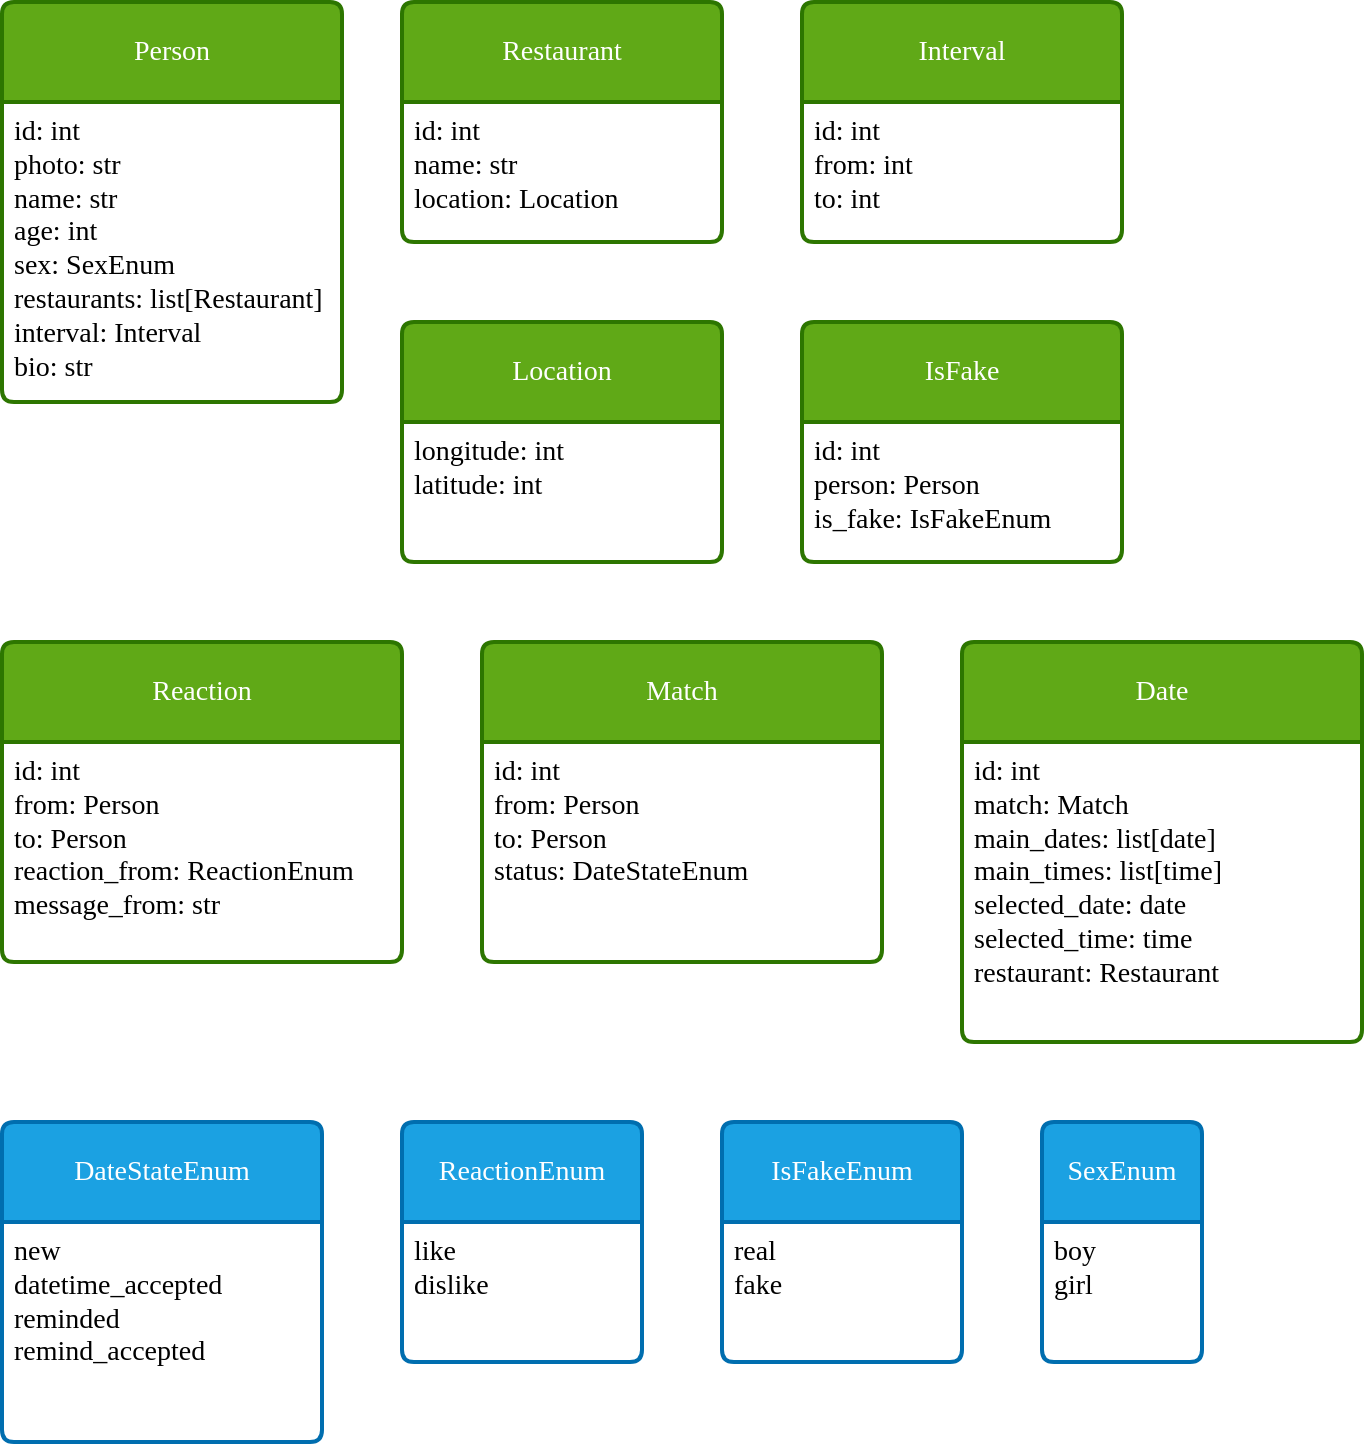 <mxfile version="21.2.0" type="github">
  <diagram name="Страница 1" id="IpyKYIGc66eHT6IRMl8n">
    <mxGraphModel dx="1106" dy="470" grid="1" gridSize="10" guides="1" tooltips="1" connect="1" arrows="1" fold="1" page="1" pageScale="1" pageWidth="827" pageHeight="1169" math="0" shadow="0">
      <root>
        <mxCell id="0" />
        <mxCell id="1" parent="0" />
        <mxCell id="sQHt2j1zjNg7_AkFd3IT-1" value="Person" style="swimlane;childLayout=stackLayout;horizontal=1;startSize=50;horizontalStack=0;rounded=1;fontSize=14;fontStyle=0;strokeWidth=2;resizeParent=0;resizeLast=1;shadow=0;dashed=0;align=center;arcSize=4;whiteSpace=wrap;html=1;fontFamily=Times New Roman;fillColor=#60a917;fontColor=#ffffff;strokeColor=#2D7600;" parent="1" vertex="1">
          <mxGeometry x="40" y="40" width="170" height="200" as="geometry">
            <mxRectangle x="40" y="40" width="80" height="50" as="alternateBounds" />
          </mxGeometry>
        </mxCell>
        <mxCell id="sQHt2j1zjNg7_AkFd3IT-2" value="id: int&lt;br&gt;photo: str&lt;br&gt;name: str&lt;br style=&quot;font-size: 14px;&quot;&gt;age: int&lt;br style=&quot;font-size: 14px;&quot;&gt;sex: SexEnum&lt;br style=&quot;font-size: 14px;&quot;&gt;restaurants: list[Restaurant]&lt;br style=&quot;font-size: 14px;&quot;&gt;interval: Interval&lt;br style=&quot;font-size: 14px;&quot;&gt;bio: str" style="align=left;strokeColor=none;fillColor=none;spacingLeft=4;fontSize=14;verticalAlign=top;resizable=0;rotatable=0;part=1;html=1;fontFamily=Times New Roman;" parent="sQHt2j1zjNg7_AkFd3IT-1" vertex="1">
          <mxGeometry y="50" width="170" height="150" as="geometry" />
        </mxCell>
        <mxCell id="o55dQj6tfbEgBVc8BPkl-1" value="Restaurant" style="swimlane;childLayout=stackLayout;horizontal=1;startSize=50;horizontalStack=0;rounded=1;fontSize=14;fontStyle=0;strokeWidth=2;resizeParent=0;resizeLast=1;shadow=0;dashed=0;align=center;arcSize=4;whiteSpace=wrap;html=1;fontFamily=Times New Roman;fillColor=#60a917;fontColor=#ffffff;strokeColor=#2D7600;" parent="1" vertex="1">
          <mxGeometry x="240" y="40" width="160" height="120" as="geometry" />
        </mxCell>
        <mxCell id="o55dQj6tfbEgBVc8BPkl-2" value="id: int&lt;br&gt;name: str&lt;br&gt;location: Location" style="align=left;strokeColor=none;fillColor=none;spacingLeft=4;fontSize=14;verticalAlign=top;resizable=0;rotatable=0;part=1;html=1;fontFamily=Times New Roman;" parent="o55dQj6tfbEgBVc8BPkl-1" vertex="1">
          <mxGeometry y="50" width="160" height="70" as="geometry" />
        </mxCell>
        <mxCell id="o55dQj6tfbEgBVc8BPkl-3" value="Interval" style="swimlane;childLayout=stackLayout;horizontal=1;startSize=50;horizontalStack=0;rounded=1;fontSize=14;fontStyle=0;strokeWidth=2;resizeParent=0;resizeLast=1;shadow=0;dashed=0;align=center;arcSize=4;whiteSpace=wrap;html=1;fontFamily=Times New Roman;fillColor=#60a917;fontColor=#ffffff;strokeColor=#2D7600;" parent="1" vertex="1">
          <mxGeometry x="440" y="40" width="160" height="120" as="geometry" />
        </mxCell>
        <mxCell id="o55dQj6tfbEgBVc8BPkl-4" value="id: int&lt;br&gt;from: int&lt;br style=&quot;font-size: 14px;&quot;&gt;to: int" style="align=left;strokeColor=none;fillColor=none;spacingLeft=4;fontSize=14;verticalAlign=top;resizable=0;rotatable=0;part=1;html=1;fontFamily=Times New Roman;" parent="o55dQj6tfbEgBVc8BPkl-3" vertex="1">
          <mxGeometry y="50" width="160" height="70" as="geometry" />
        </mxCell>
        <mxCell id="o55dQj6tfbEgBVc8BPkl-5" value="Reaction" style="swimlane;childLayout=stackLayout;horizontal=1;startSize=50;horizontalStack=0;rounded=1;fontSize=14;fontStyle=0;strokeWidth=2;resizeParent=0;resizeLast=1;shadow=0;dashed=0;align=center;arcSize=4;whiteSpace=wrap;html=1;fontFamily=Times New Roman;fillColor=#60a917;fontColor=#ffffff;strokeColor=#2D7600;" parent="1" vertex="1">
          <mxGeometry x="40" y="360" width="200" height="160" as="geometry" />
        </mxCell>
        <mxCell id="o55dQj6tfbEgBVc8BPkl-6" value="id: int&lt;br&gt;from: Person&lt;br style=&quot;font-size: 14px;&quot;&gt;to: Person&lt;br&gt;reaction_from: ReactionEnum&lt;br&gt;message_from: str" style="align=left;strokeColor=none;fillColor=none;spacingLeft=4;fontSize=14;verticalAlign=top;resizable=0;rotatable=0;part=1;html=1;fontFamily=Times New Roman;" parent="o55dQj6tfbEgBVc8BPkl-5" vertex="1">
          <mxGeometry y="50" width="200" height="110" as="geometry" />
        </mxCell>
        <mxCell id="o55dQj6tfbEgBVc8BPkl-46" value="" style="rounded=1;whiteSpace=wrap;html=1;fillColor=none;" parent="o55dQj6tfbEgBVc8BPkl-5" vertex="1">
          <mxGeometry y="160" width="200" as="geometry" />
        </mxCell>
        <mxCell id="o55dQj6tfbEgBVc8BPkl-24" value="Match" style="swimlane;childLayout=stackLayout;horizontal=1;startSize=50;horizontalStack=0;rounded=1;fontSize=14;fontStyle=0;strokeWidth=2;resizeParent=0;resizeLast=1;shadow=0;dashed=0;align=center;arcSize=4;whiteSpace=wrap;html=1;fontFamily=Times New Roman;fillColor=#60a917;fontColor=#ffffff;strokeColor=#2D7600;" parent="1" vertex="1">
          <mxGeometry x="280" y="360" width="200" height="160" as="geometry" />
        </mxCell>
        <mxCell id="o55dQj6tfbEgBVc8BPkl-25" value="id: int&lt;br&gt;from: Person&lt;br style=&quot;font-size: 14px;&quot;&gt;to: Person&lt;br&gt;status: DateStateEnum" style="align=left;strokeColor=none;fillColor=none;spacingLeft=4;fontSize=14;verticalAlign=top;resizable=0;rotatable=0;part=1;html=1;fontFamily=Times New Roman;" parent="o55dQj6tfbEgBVc8BPkl-24" vertex="1">
          <mxGeometry y="50" width="200" height="110" as="geometry" />
        </mxCell>
        <mxCell id="o55dQj6tfbEgBVc8BPkl-26" value="Date" style="swimlane;childLayout=stackLayout;horizontal=1;startSize=50;horizontalStack=0;rounded=1;fontSize=14;fontStyle=0;strokeWidth=2;resizeParent=0;resizeLast=1;shadow=0;dashed=0;align=center;arcSize=4;whiteSpace=wrap;html=1;fontFamily=Times New Roman;fillColor=#60a917;fontColor=#ffffff;strokeColor=#2D7600;" parent="1" vertex="1">
          <mxGeometry x="520" y="360" width="200" height="200" as="geometry" />
        </mxCell>
        <mxCell id="o55dQj6tfbEgBVc8BPkl-27" value="id: int&lt;br&gt;match: Match&lt;br&gt;main_dates: list[date]&lt;br&gt;main_times: list[time]&lt;br&gt;selected_date: date&lt;br&gt;selected_time: time&lt;br&gt;restaurant: Restaurant" style="align=left;strokeColor=none;fillColor=none;spacingLeft=4;fontSize=14;verticalAlign=top;resizable=0;rotatable=0;part=1;html=1;fontFamily=Times New Roman;" parent="o55dQj6tfbEgBVc8BPkl-26" vertex="1">
          <mxGeometry y="50" width="200" height="150" as="geometry" />
        </mxCell>
        <mxCell id="o55dQj6tfbEgBVc8BPkl-47" value="" style="rounded=1;whiteSpace=wrap;html=1;" parent="o55dQj6tfbEgBVc8BPkl-26" vertex="1">
          <mxGeometry y="200" width="200" as="geometry" />
        </mxCell>
        <mxCell id="o55dQj6tfbEgBVc8BPkl-28" value="Location" style="swimlane;childLayout=stackLayout;horizontal=1;startSize=50;horizontalStack=0;rounded=1;fontSize=14;fontStyle=0;strokeWidth=2;resizeParent=0;resizeLast=1;shadow=0;dashed=0;align=center;arcSize=4;whiteSpace=wrap;html=1;fontFamily=Times New Roman;fillColor=#60a917;fontColor=#ffffff;strokeColor=#2D7600;" parent="1" vertex="1">
          <mxGeometry x="240" y="200" width="160" height="120" as="geometry" />
        </mxCell>
        <mxCell id="o55dQj6tfbEgBVc8BPkl-29" value="longitude: int&lt;br style=&quot;font-size: 14px;&quot;&gt;latitude: int" style="align=left;strokeColor=none;fillColor=none;spacingLeft=4;fontSize=14;verticalAlign=top;resizable=0;rotatable=0;part=1;html=1;fontFamily=Times New Roman;" parent="o55dQj6tfbEgBVc8BPkl-28" vertex="1">
          <mxGeometry y="50" width="160" height="70" as="geometry" />
        </mxCell>
        <mxCell id="o55dQj6tfbEgBVc8BPkl-30" value="IsFake" style="swimlane;childLayout=stackLayout;horizontal=1;startSize=50;horizontalStack=0;rounded=1;fontSize=14;fontStyle=0;strokeWidth=2;resizeParent=0;resizeLast=1;shadow=0;dashed=0;align=center;arcSize=4;whiteSpace=wrap;html=1;fontFamily=Times New Roman;fillColor=#60a917;fontColor=#ffffff;strokeColor=#2D7600;" parent="1" vertex="1">
          <mxGeometry x="440" y="200" width="160" height="120" as="geometry" />
        </mxCell>
        <mxCell id="o55dQj6tfbEgBVc8BPkl-31" value="id: int&lt;br&gt;person: Person&lt;br&gt;is_fake: IsFakeEnum" style="align=left;strokeColor=none;fillColor=none;spacingLeft=4;fontSize=14;verticalAlign=top;resizable=0;rotatable=0;part=1;html=1;fontFamily=Times New Roman;" parent="o55dQj6tfbEgBVc8BPkl-30" vertex="1">
          <mxGeometry y="50" width="160" height="70" as="geometry" />
        </mxCell>
        <mxCell id="o55dQj6tfbEgBVc8BPkl-32" value="DateStateEnum" style="swimlane;childLayout=stackLayout;horizontal=1;startSize=50;horizontalStack=0;rounded=1;fontSize=14;fontStyle=0;strokeWidth=2;resizeParent=0;resizeLast=1;shadow=0;dashed=0;align=center;arcSize=4;whiteSpace=wrap;html=1;fontFamily=Times New Roman;fillColor=#1ba1e2;fontColor=#ffffff;strokeColor=#006EAF;" parent="1" vertex="1">
          <mxGeometry x="40" y="600" width="160" height="160" as="geometry" />
        </mxCell>
        <mxCell id="o55dQj6tfbEgBVc8BPkl-33" value="new&lt;br&gt;datetime_accepted&lt;br&gt;reminded&lt;br&gt;remind_accepted" style="align=left;strokeColor=none;fillColor=none;spacingLeft=4;fontSize=14;verticalAlign=top;resizable=0;rotatable=0;part=1;html=1;fontFamily=Times New Roman;" parent="o55dQj6tfbEgBVc8BPkl-32" vertex="1">
          <mxGeometry y="50" width="160" height="110" as="geometry" />
        </mxCell>
        <mxCell id="o55dQj6tfbEgBVc8BPkl-34" value="SexEnum" style="swimlane;childLayout=stackLayout;horizontal=1;startSize=50;horizontalStack=0;rounded=1;fontSize=14;fontStyle=0;strokeWidth=2;resizeParent=0;resizeLast=1;shadow=0;dashed=0;align=center;arcSize=4;whiteSpace=wrap;html=1;fontFamily=Times New Roman;fillColor=#1ba1e2;fontColor=#ffffff;strokeColor=#006EAF;" parent="1" vertex="1">
          <mxGeometry x="560" y="600" width="80" height="120" as="geometry" />
        </mxCell>
        <mxCell id="o55dQj6tfbEgBVc8BPkl-35" value="boy&lt;br&gt;girl" style="align=left;strokeColor=none;fillColor=none;spacingLeft=4;fontSize=14;verticalAlign=top;resizable=0;rotatable=0;part=1;html=1;fontFamily=Times New Roman;" parent="o55dQj6tfbEgBVc8BPkl-34" vertex="1">
          <mxGeometry y="50" width="80" height="70" as="geometry" />
        </mxCell>
        <mxCell id="o55dQj6tfbEgBVc8BPkl-36" value="ReactionEnum" style="swimlane;childLayout=stackLayout;horizontal=1;startSize=50;horizontalStack=0;rounded=1;fontSize=14;fontStyle=0;strokeWidth=2;resizeParent=0;resizeLast=1;shadow=0;dashed=0;align=center;arcSize=4;whiteSpace=wrap;html=1;fontFamily=Times New Roman;fillColor=#1ba1e2;fontColor=#ffffff;strokeColor=#006EAF;" parent="1" vertex="1">
          <mxGeometry x="240" y="600" width="120" height="120" as="geometry" />
        </mxCell>
        <mxCell id="o55dQj6tfbEgBVc8BPkl-37" value="like&lt;br&gt;dislike" style="align=left;strokeColor=none;fillColor=none;spacingLeft=4;fontSize=14;verticalAlign=top;resizable=0;rotatable=0;part=1;html=1;fontFamily=Times New Roman;" parent="o55dQj6tfbEgBVc8BPkl-36" vertex="1">
          <mxGeometry y="50" width="120" height="70" as="geometry" />
        </mxCell>
        <mxCell id="o55dQj6tfbEgBVc8BPkl-38" value="IsFakeEnum" style="swimlane;childLayout=stackLayout;horizontal=1;startSize=50;horizontalStack=0;rounded=1;fontSize=14;fontStyle=0;strokeWidth=2;resizeParent=0;resizeLast=1;shadow=0;dashed=0;align=center;arcSize=4;whiteSpace=wrap;html=1;fontFamily=Times New Roman;fillColor=#1ba1e2;fontColor=#ffffff;strokeColor=#006EAF;" parent="1" vertex="1">
          <mxGeometry x="400" y="600" width="120" height="120" as="geometry" />
        </mxCell>
        <mxCell id="o55dQj6tfbEgBVc8BPkl-39" value="real&lt;br&gt;fake" style="align=left;strokeColor=none;fillColor=none;spacingLeft=4;fontSize=14;verticalAlign=top;resizable=0;rotatable=0;part=1;html=1;fontFamily=Times New Roman;" parent="o55dQj6tfbEgBVc8BPkl-38" vertex="1">
          <mxGeometry y="50" width="120" height="70" as="geometry" />
        </mxCell>
      </root>
    </mxGraphModel>
  </diagram>
</mxfile>
